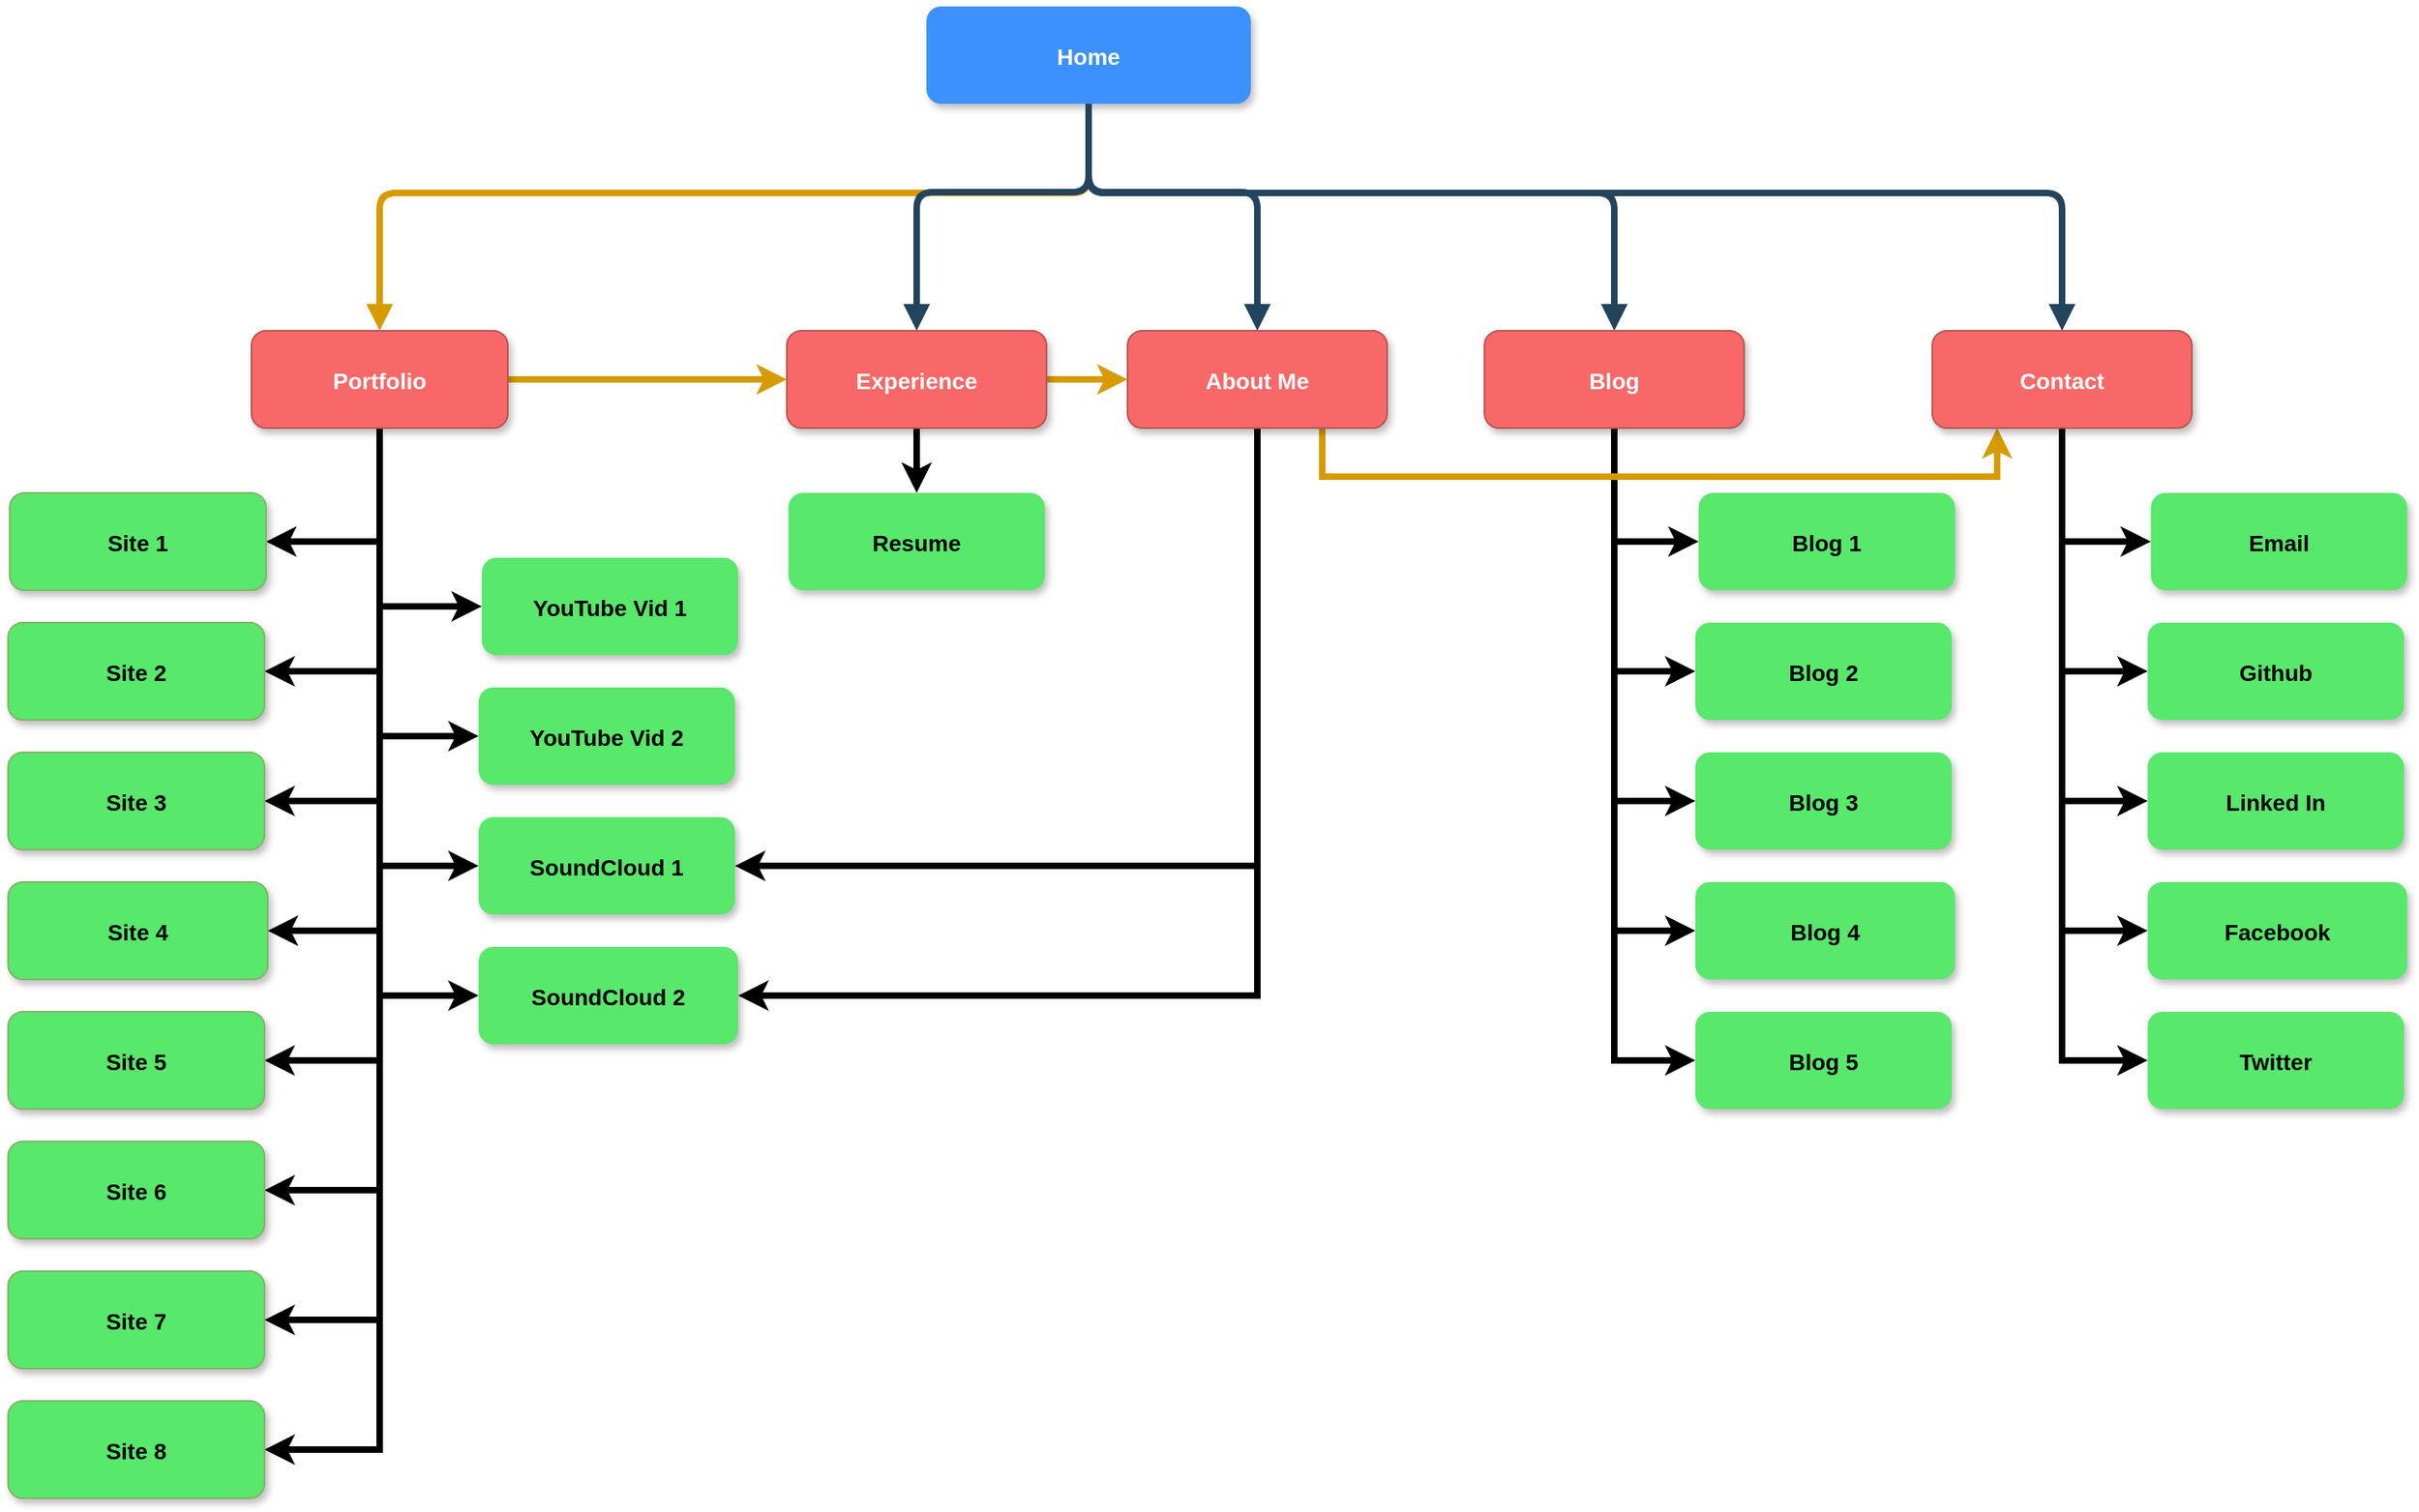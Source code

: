 <mxfile version="14.6.2" type="github">
  <diagram name="Page-1" id="97916047-d0de-89f5-080d-49f4d83e522f">
    <mxGraphModel dx="2037" dy="1147" grid="1" gridSize="10" guides="1" tooltips="1" connect="1" arrows="1" fold="1" page="1" pageScale="1.5" pageWidth="1169" pageHeight="827" background="#ffffff" math="0" shadow="0">
      <root>
        <mxCell id="0" />
        <mxCell id="1" parent="0" />
        <mxCell id="2" value="Home" style="rounded=1;strokeColor=none;shadow=1;gradientColor=none;fontStyle=1;fontColor=#FFFFFF;fontSize=14;fillColor=#3D91FF;align=center;" parent="1" vertex="1">
          <mxGeometry x="746" y="170" width="200" height="60" as="geometry" />
        </mxCell>
        <mxCell id="L7AkWlDN6w4m5jaaapIP-79" style="edgeStyle=orthogonalEdgeStyle;rounded=0;orthogonalLoop=1;jettySize=auto;html=1;exitX=0.5;exitY=1;exitDx=0;exitDy=0;entryX=1;entryY=0.5;entryDx=0;entryDy=0;strokeWidth=4;align=center;" parent="1" source="4" target="L7AkWlDN6w4m5jaaapIP-76" edge="1">
          <mxGeometry relative="1" as="geometry" />
        </mxCell>
        <mxCell id="L7AkWlDN6w4m5jaaapIP-80" style="edgeStyle=orthogonalEdgeStyle;rounded=0;orthogonalLoop=1;jettySize=auto;html=1;exitX=0.5;exitY=1;exitDx=0;exitDy=0;entryX=1;entryY=0.5;entryDx=0;entryDy=0;strokeWidth=4;align=center;" parent="1" source="4" target="L7AkWlDN6w4m5jaaapIP-73" edge="1">
          <mxGeometry relative="1" as="geometry" />
        </mxCell>
        <mxCell id="L7AkWlDN6w4m5jaaapIP-81" style="edgeStyle=orthogonalEdgeStyle;rounded=0;orthogonalLoop=1;jettySize=auto;html=1;exitX=0.5;exitY=1;exitDx=0;exitDy=0;entryX=1;entryY=0.5;entryDx=0;entryDy=0;strokeWidth=4;align=center;" parent="1" source="4" target="L7AkWlDN6w4m5jaaapIP-67" edge="1">
          <mxGeometry relative="1" as="geometry" />
        </mxCell>
        <mxCell id="L7AkWlDN6w4m5jaaapIP-82" style="edgeStyle=orthogonalEdgeStyle;rounded=0;orthogonalLoop=1;jettySize=auto;html=1;exitX=0.5;exitY=1;exitDx=0;exitDy=0;entryX=1;entryY=0.5;entryDx=0;entryDy=0;strokeWidth=4;align=center;" parent="1" source="4" target="L7AkWlDN6w4m5jaaapIP-72" edge="1">
          <mxGeometry relative="1" as="geometry" />
        </mxCell>
        <mxCell id="L7AkWlDN6w4m5jaaapIP-83" style="edgeStyle=orthogonalEdgeStyle;rounded=0;orthogonalLoop=1;jettySize=auto;html=1;exitX=0.5;exitY=1;exitDx=0;exitDy=0;entryX=1;entryY=0.5;entryDx=0;entryDy=0;strokeWidth=4;align=center;" parent="1" source="4" target="L7AkWlDN6w4m5jaaapIP-78" edge="1">
          <mxGeometry relative="1" as="geometry" />
        </mxCell>
        <mxCell id="L7AkWlDN6w4m5jaaapIP-84" style="edgeStyle=orthogonalEdgeStyle;rounded=0;orthogonalLoop=1;jettySize=auto;html=1;exitX=0.5;exitY=1;exitDx=0;exitDy=0;entryX=1;entryY=0.5;entryDx=0;entryDy=0;strokeWidth=4;align=center;" parent="1" source="4" target="L7AkWlDN6w4m5jaaapIP-77" edge="1">
          <mxGeometry relative="1" as="geometry" />
        </mxCell>
        <mxCell id="L7AkWlDN6w4m5jaaapIP-85" style="edgeStyle=orthogonalEdgeStyle;rounded=0;orthogonalLoop=1;jettySize=auto;html=1;exitX=0.5;exitY=1;exitDx=0;exitDy=0;entryX=1;entryY=0.5;entryDx=0;entryDy=0;strokeWidth=4;align=center;" parent="1" source="4" target="L7AkWlDN6w4m5jaaapIP-74" edge="1">
          <mxGeometry relative="1" as="geometry" />
        </mxCell>
        <mxCell id="L7AkWlDN6w4m5jaaapIP-86" style="edgeStyle=orthogonalEdgeStyle;rounded=0;orthogonalLoop=1;jettySize=auto;html=1;exitX=0.5;exitY=1;exitDx=0;exitDy=0;entryX=1;entryY=0.5;entryDx=0;entryDy=0;strokeWidth=4;align=center;" parent="1" source="4" target="L7AkWlDN6w4m5jaaapIP-75" edge="1">
          <mxGeometry relative="1" as="geometry" />
        </mxCell>
        <mxCell id="L7AkWlDN6w4m5jaaapIP-94" value="Resume" style="rounded=1;strokeColor=none;shadow=1;gradientColor=none;fontStyle=1;fontSize=14;fillColor=#58E86B;align=center;" parent="1" vertex="1">
          <mxGeometry x="661" y="470" width="158" height="60" as="geometry" />
        </mxCell>
        <mxCell id="L7AkWlDN6w4m5jaaapIP-95" style="edgeStyle=orthogonalEdgeStyle;rounded=0;orthogonalLoop=1;jettySize=auto;html=1;exitX=0.5;exitY=1;exitDx=0;exitDy=0;strokeWidth=4;align=center;" parent="1" source="6" target="L7AkWlDN6w4m5jaaapIP-94" edge="1">
          <mxGeometry relative="1" as="geometry" />
        </mxCell>
        <mxCell id="L7AkWlDN6w4m5jaaapIP-106" style="edgeStyle=orthogonalEdgeStyle;rounded=0;orthogonalLoop=1;jettySize=auto;html=1;exitX=0.5;exitY=1;exitDx=0;exitDy=0;entryX=0;entryY=0.5;entryDx=0;entryDy=0;strokeWidth=4;align=center;" parent="1" source="L7AkWlDN6w4m5jaaapIP-56" target="L7AkWlDN6w4m5jaaapIP-99" edge="1">
          <mxGeometry relative="1" as="geometry" />
        </mxCell>
        <mxCell id="L7AkWlDN6w4m5jaaapIP-107" style="edgeStyle=orthogonalEdgeStyle;rounded=0;orthogonalLoop=1;jettySize=auto;html=1;exitX=0.5;exitY=1;exitDx=0;exitDy=0;entryX=0;entryY=0.5;entryDx=0;entryDy=0;strokeWidth=4;align=center;" parent="1" source="L7AkWlDN6w4m5jaaapIP-56" target="L7AkWlDN6w4m5jaaapIP-98" edge="1">
          <mxGeometry relative="1" as="geometry" />
        </mxCell>
        <mxCell id="L7AkWlDN6w4m5jaaapIP-108" style="edgeStyle=orthogonalEdgeStyle;rounded=0;orthogonalLoop=1;jettySize=auto;html=1;exitX=0.5;exitY=1;exitDx=0;exitDy=0;entryX=0;entryY=0.5;entryDx=0;entryDy=0;strokeWidth=4;align=center;" parent="1" source="L7AkWlDN6w4m5jaaapIP-56" target="L7AkWlDN6w4m5jaaapIP-96" edge="1">
          <mxGeometry relative="1" as="geometry" />
        </mxCell>
        <mxCell id="L7AkWlDN6w4m5jaaapIP-109" style="edgeStyle=orthogonalEdgeStyle;rounded=0;orthogonalLoop=1;jettySize=auto;html=1;exitX=0.5;exitY=1;exitDx=0;exitDy=0;entryX=0;entryY=0.5;entryDx=0;entryDy=0;strokeWidth=4;align=center;" parent="1" source="L7AkWlDN6w4m5jaaapIP-56" target="L7AkWlDN6w4m5jaaapIP-97" edge="1">
          <mxGeometry relative="1" as="geometry" />
        </mxCell>
        <mxCell id="L7AkWlDN6w4m5jaaapIP-110" style="edgeStyle=orthogonalEdgeStyle;rounded=0;orthogonalLoop=1;jettySize=auto;html=1;exitX=0.5;exitY=1;exitDx=0;exitDy=0;entryX=0;entryY=0.5;entryDx=0;entryDy=0;strokeWidth=4;align=center;" parent="1" source="L7AkWlDN6w4m5jaaapIP-56" target="L7AkWlDN6w4m5jaaapIP-100" edge="1">
          <mxGeometry relative="1" as="geometry" />
        </mxCell>
        <mxCell id="L7AkWlDN6w4m5jaaapIP-61" value="" style="edgeStyle=elbowEdgeStyle;elbow=vertical;strokeWidth=4;endArrow=block;endFill=1;fontStyle=1;strokeColor=#d79b00;exitX=0.5;exitY=1;exitDx=0;exitDy=0;entryX=0.5;entryY=0;entryDx=0;entryDy=0;align=center;fillColor=#ffe6cc;" parent="1" source="2" target="4" edge="1">
          <mxGeometry x="81" y="125.5" width="100" height="100" as="geometry">
            <mxPoint x="831" y="230" as="sourcePoint" />
            <mxPoint x="224" y="430" as="targetPoint" />
            <Array as="points">
              <mxPoint x="551" y="285" />
              <mxPoint x="639" y="280" />
              <mxPoint x="659" y="280" />
            </Array>
          </mxGeometry>
        </mxCell>
        <mxCell id="L7AkWlDN6w4m5jaaapIP-60" value="" style="edgeStyle=elbowEdgeStyle;elbow=vertical;strokeWidth=4;endArrow=block;endFill=1;fontStyle=1;strokeColor=#23445D;exitX=0.5;exitY=1;exitDx=0;exitDy=0;entryX=0.5;entryY=0;entryDx=0;entryDy=0;align=center;" parent="1" source="2" target="6" edge="1">
          <mxGeometry x="-268" y="130" width="100" height="100" as="geometry">
            <mxPoint x="844" y="230" as="sourcePoint" />
            <mxPoint x="982" y="420" as="targetPoint" />
            <Array as="points">
              <mxPoint x="852" y="284.5" />
              <mxPoint x="482" y="284.5" />
              <mxPoint x="482" y="394.5" />
              <mxPoint x="772" y="260" />
            </Array>
          </mxGeometry>
        </mxCell>
        <mxCell id="33" value="" style="edgeStyle=elbowEdgeStyle;elbow=vertical;strokeWidth=4;endArrow=block;endFill=1;fontStyle=1;strokeColor=#23445D;exitX=0.5;exitY=1;exitDx=0;exitDy=0;align=center;" parent="1" source="2" target="7" edge="1">
          <mxGeometry x="-266" y="130" width="100" height="100" as="geometry">
            <mxPoint x="844" y="234.5" as="sourcePoint" />
            <mxPoint x="-166" y="130" as="targetPoint" />
            <Array as="points">
              <mxPoint x="854" y="284.5" />
              <mxPoint x="484" y="284.5" />
              <mxPoint x="484" y="394.5" />
              <mxPoint x="774" y="260" />
            </Array>
          </mxGeometry>
        </mxCell>
        <mxCell id="L7AkWlDN6w4m5jaaapIP-63" value="" style="edgeStyle=elbowEdgeStyle;elbow=vertical;strokeWidth=4;endArrow=block;endFill=1;fontStyle=1;strokeColor=#23445D;entryX=0.5;entryY=0;entryDx=0;entryDy=0;align=center;" parent="1" source="2" target="L7AkWlDN6w4m5jaaapIP-56" edge="1">
          <mxGeometry x="89" y="135.5" width="100" height="100" as="geometry">
            <mxPoint x="844" y="230" as="sourcePoint" />
            <mxPoint x="1442" y="420" as="targetPoint" />
            <Array as="points">
              <mxPoint x="1142" y="285" />
              <mxPoint x="647" y="290" />
              <mxPoint x="667" y="290" />
            </Array>
          </mxGeometry>
        </mxCell>
        <mxCell id="L7AkWlDN6w4m5jaaapIP-62" value="" style="edgeStyle=elbowEdgeStyle;elbow=vertical;strokeWidth=4;endArrow=block;endFill=1;fontStyle=1;strokeColor=#23445D;align=center;" parent="1" target="L7AkWlDN6w4m5jaaapIP-57" edge="1">
          <mxGeometry x="91" y="135.5" width="100" height="100" as="geometry">
            <mxPoint x="846" y="230" as="sourcePoint" />
            <mxPoint x="273" y="430" as="targetPoint" />
            <Array as="points">
              <mxPoint x="1144" y="285" />
              <mxPoint x="649" y="290" />
              <mxPoint x="669" y="290" />
            </Array>
          </mxGeometry>
        </mxCell>
        <mxCell id="R9OJR6wNhVc7U-dlLN-b-42" style="edgeStyle=orthogonalEdgeStyle;rounded=0;orthogonalLoop=1;jettySize=auto;html=1;exitX=0.5;exitY=1;exitDx=0;exitDy=0;entryX=1;entryY=0.5;entryDx=0;entryDy=0;strokeWidth=4;" edge="1" parent="1" source="7" target="L7AkWlDN6w4m5jaaapIP-124">
          <mxGeometry relative="1" as="geometry" />
        </mxCell>
        <mxCell id="R9OJR6wNhVc7U-dlLN-b-43" style="edgeStyle=orthogonalEdgeStyle;rounded=0;orthogonalLoop=1;jettySize=auto;html=1;exitX=0.5;exitY=1;exitDx=0;exitDy=0;entryX=1;entryY=0.5;entryDx=0;entryDy=0;strokeWidth=4;" edge="1" parent="1" source="7" target="L7AkWlDN6w4m5jaaapIP-125">
          <mxGeometry relative="1" as="geometry" />
        </mxCell>
        <mxCell id="R9OJR6wNhVc7U-dlLN-b-46" style="edgeStyle=orthogonalEdgeStyle;rounded=0;orthogonalLoop=1;jettySize=auto;html=1;exitX=0.75;exitY=1;exitDx=0;exitDy=0;entryX=0.25;entryY=1;entryDx=0;entryDy=0;strokeWidth=4;fillColor=#ffe6cc;strokeColor=#d79b00;" edge="1" parent="1" source="7" target="L7AkWlDN6w4m5jaaapIP-57">
          <mxGeometry relative="1" as="geometry">
            <Array as="points">
              <mxPoint x="990" y="460" />
              <mxPoint x="1406" y="460" />
            </Array>
          </mxGeometry>
        </mxCell>
        <mxCell id="7" value="About Me" style="rounded=1;strokeColor=#b85450;shadow=1;fontStyle=1;fontSize=14;fillColor=#F86868;fontColor=#FFFFFF;align=center;" parent="1" vertex="1">
          <mxGeometry x="870" y="370" width="160" height="60" as="geometry" />
        </mxCell>
        <mxCell id="L7AkWlDN6w4m5jaaapIP-56" value="Blog" style="rounded=1;strokeColor=#b85450;shadow=1;fontStyle=1;fontSize=14;fillColor=#F86868;fontColor=#FFFFFF;align=center;" parent="1" vertex="1">
          <mxGeometry x="1090" y="370" width="160" height="60" as="geometry" />
        </mxCell>
        <mxCell id="R9OJR6wNhVc7U-dlLN-b-37" style="edgeStyle=orthogonalEdgeStyle;rounded=0;orthogonalLoop=1;jettySize=auto;html=1;exitX=0.5;exitY=1;exitDx=0;exitDy=0;entryX=0;entryY=0.5;entryDx=0;entryDy=0;strokeWidth=4;" edge="1" parent="1" source="L7AkWlDN6w4m5jaaapIP-57" target="L7AkWlDN6w4m5jaaapIP-117">
          <mxGeometry relative="1" as="geometry" />
        </mxCell>
        <mxCell id="R9OJR6wNhVc7U-dlLN-b-38" style="edgeStyle=orthogonalEdgeStyle;rounded=0;orthogonalLoop=1;jettySize=auto;html=1;exitX=0.5;exitY=1;exitDx=0;exitDy=0;entryX=0;entryY=0.5;entryDx=0;entryDy=0;strokeWidth=4;" edge="1" parent="1" source="L7AkWlDN6w4m5jaaapIP-57" target="L7AkWlDN6w4m5jaaapIP-116">
          <mxGeometry relative="1" as="geometry" />
        </mxCell>
        <mxCell id="R9OJR6wNhVc7U-dlLN-b-39" style="edgeStyle=orthogonalEdgeStyle;rounded=0;orthogonalLoop=1;jettySize=auto;html=1;exitX=0.5;exitY=1;exitDx=0;exitDy=0;entryX=0;entryY=0.5;entryDx=0;entryDy=0;strokeWidth=4;" edge="1" parent="1" source="L7AkWlDN6w4m5jaaapIP-57" target="L7AkWlDN6w4m5jaaapIP-114">
          <mxGeometry relative="1" as="geometry" />
        </mxCell>
        <mxCell id="R9OJR6wNhVc7U-dlLN-b-40" style="edgeStyle=orthogonalEdgeStyle;rounded=0;orthogonalLoop=1;jettySize=auto;html=1;exitX=0.5;exitY=1;exitDx=0;exitDy=0;entryX=0;entryY=0.5;entryDx=0;entryDy=0;strokeWidth=4;" edge="1" parent="1" source="L7AkWlDN6w4m5jaaapIP-57" target="L7AkWlDN6w4m5jaaapIP-115">
          <mxGeometry relative="1" as="geometry" />
        </mxCell>
        <mxCell id="R9OJR6wNhVc7U-dlLN-b-41" style="edgeStyle=orthogonalEdgeStyle;rounded=0;orthogonalLoop=1;jettySize=auto;html=1;exitX=0.5;exitY=1;exitDx=0;exitDy=0;entryX=0;entryY=0.5;entryDx=0;entryDy=0;strokeWidth=4;" edge="1" parent="1" source="L7AkWlDN6w4m5jaaapIP-57" target="L7AkWlDN6w4m5jaaapIP-129">
          <mxGeometry relative="1" as="geometry" />
        </mxCell>
        <mxCell id="L7AkWlDN6w4m5jaaapIP-57" value="Contact" style="rounded=1;strokeColor=#b85450;shadow=1;fontStyle=1;fontSize=14;fillColor=#F86868;fontColor=#FFFFFF;align=center;" parent="1" vertex="1">
          <mxGeometry x="1366" y="370" width="160" height="60" as="geometry" />
        </mxCell>
        <mxCell id="R9OJR6wNhVc7U-dlLN-b-45" style="edgeStyle=orthogonalEdgeStyle;rounded=0;orthogonalLoop=1;jettySize=auto;html=1;exitX=1;exitY=0.5;exitDx=0;exitDy=0;entryX=0;entryY=0.5;entryDx=0;entryDy=0;strokeWidth=4;fillColor=#ffe6cc;strokeColor=#d79b00;" edge="1" parent="1" source="6" target="7">
          <mxGeometry relative="1" as="geometry" />
        </mxCell>
        <mxCell id="6" value="Experience" style="rounded=1;strokeColor=#b85450;shadow=1;fontStyle=1;fontSize=14;fillColor=#F86868;fontColor=#FFFFFF;align=center;" parent="1" vertex="1">
          <mxGeometry x="660" y="370" width="160" height="60" as="geometry" />
        </mxCell>
        <mxCell id="R9OJR6wNhVc7U-dlLN-b-33" style="edgeStyle=orthogonalEdgeStyle;rounded=0;orthogonalLoop=1;jettySize=auto;html=1;exitX=0.5;exitY=1;exitDx=0;exitDy=0;entryX=0;entryY=0.5;entryDx=0;entryDy=0;strokeWidth=4;" edge="1" parent="1" source="4" target="L7AkWlDN6w4m5jaaapIP-127">
          <mxGeometry relative="1" as="geometry" />
        </mxCell>
        <mxCell id="R9OJR6wNhVc7U-dlLN-b-34" style="edgeStyle=orthogonalEdgeStyle;rounded=0;orthogonalLoop=1;jettySize=auto;html=1;exitX=0.5;exitY=1;exitDx=0;exitDy=0;entryX=0;entryY=0.5;entryDx=0;entryDy=0;strokeWidth=4;" edge="1" parent="1" source="4" target="L7AkWlDN6w4m5jaaapIP-126">
          <mxGeometry relative="1" as="geometry" />
        </mxCell>
        <mxCell id="R9OJR6wNhVc7U-dlLN-b-35" style="edgeStyle=orthogonalEdgeStyle;rounded=0;orthogonalLoop=1;jettySize=auto;html=1;exitX=0.5;exitY=1;exitDx=0;exitDy=0;entryX=0;entryY=0.5;entryDx=0;entryDy=0;strokeWidth=4;" edge="1" parent="1" source="4" target="L7AkWlDN6w4m5jaaapIP-124">
          <mxGeometry relative="1" as="geometry" />
        </mxCell>
        <mxCell id="R9OJR6wNhVc7U-dlLN-b-36" style="edgeStyle=orthogonalEdgeStyle;rounded=0;orthogonalLoop=1;jettySize=auto;html=1;exitX=0.5;exitY=1;exitDx=0;exitDy=0;entryX=0;entryY=0.5;entryDx=0;entryDy=0;strokeWidth=4;" edge="1" parent="1" source="4" target="L7AkWlDN6w4m5jaaapIP-125">
          <mxGeometry relative="1" as="geometry" />
        </mxCell>
        <mxCell id="R9OJR6wNhVc7U-dlLN-b-44" style="edgeStyle=orthogonalEdgeStyle;rounded=0;orthogonalLoop=1;jettySize=auto;html=1;exitX=1;exitY=0.5;exitDx=0;exitDy=0;strokeWidth=4;fillColor=#ffe6cc;strokeColor=#d79b00;" edge="1" parent="1" source="4" target="6">
          <mxGeometry relative="1" as="geometry" />
        </mxCell>
        <mxCell id="4" value="Portfolio" style="rounded=1;strokeColor=#b85450;shadow=1;fontStyle=1;fontSize=14;fillColor=#F86868;fontColor=#FFFFFF;align=center;" parent="1" vertex="1">
          <mxGeometry x="330" y="370" width="158" height="60" as="geometry" />
        </mxCell>
        <mxCell id="L7AkWlDN6w4m5jaaapIP-67" value="Site 3" style="rounded=1;strokeColor=#82b366;shadow=1;fontStyle=1;fontSize=14;fillColor=#58E86B;align=center;" parent="1" vertex="1">
          <mxGeometry x="180" y="630" width="158" height="60" as="geometry" />
        </mxCell>
        <mxCell id="L7AkWlDN6w4m5jaaapIP-72" value="Site 4" style="rounded=1;strokeColor=#82b366;shadow=1;fontStyle=1;fontSize=14;fillColor=#58E86B;align=center;" parent="1" vertex="1">
          <mxGeometry x="180" y="710" width="160" height="60" as="geometry" />
        </mxCell>
        <mxCell id="L7AkWlDN6w4m5jaaapIP-73" value="Site 2" style="rounded=1;strokeColor=#82b366;shadow=1;fontStyle=1;fontSize=14;fillColor=#58E86B;align=center;" parent="1" vertex="1">
          <mxGeometry x="180" y="550" width="158" height="60" as="geometry" />
        </mxCell>
        <mxCell id="L7AkWlDN6w4m5jaaapIP-74" value="Site 7" style="rounded=1;strokeColor=#82b366;shadow=1;fontStyle=1;fontSize=14;fillColor=#58E86B;align=center;" parent="1" vertex="1">
          <mxGeometry x="180" y="950" width="158" height="60" as="geometry" />
        </mxCell>
        <mxCell id="L7AkWlDN6w4m5jaaapIP-75" value="Site 8" style="rounded=1;strokeColor=#82b366;shadow=1;fontStyle=1;fontSize=14;fillColor=#58E86B;align=center;" parent="1" vertex="1">
          <mxGeometry x="180" y="1030" width="158" height="60" as="geometry" />
        </mxCell>
        <mxCell id="L7AkWlDN6w4m5jaaapIP-76" value="Site 1" style="rounded=1;strokeColor=#82b366;shadow=1;fontStyle=1;fontSize=14;fillColor=#58E86B;align=center;" parent="1" vertex="1">
          <mxGeometry x="181" y="470" width="158" height="60" as="geometry" />
        </mxCell>
        <mxCell id="L7AkWlDN6w4m5jaaapIP-77" value="Site 6" style="rounded=1;strokeColor=#82b366;shadow=1;fontStyle=1;fontSize=14;fillColor=#58E86B;align=center;" parent="1" vertex="1">
          <mxGeometry x="180" y="870" width="158" height="60" as="geometry" />
        </mxCell>
        <mxCell id="L7AkWlDN6w4m5jaaapIP-78" value="Site 5" style="rounded=1;strokeColor=#82b366;shadow=1;fontStyle=1;fontSize=14;fillColor=#58E86B;align=center;" parent="1" vertex="1">
          <mxGeometry x="180" y="790" width="158" height="60" as="geometry" />
        </mxCell>
        <mxCell id="L7AkWlDN6w4m5jaaapIP-124" value="SoundCloud 1" style="rounded=1;strokeColor=none;shadow=1;gradientColor=none;fontStyle=1;fontSize=14;fillColor=#58E86B;align=center;" parent="1" vertex="1">
          <mxGeometry x="470" y="670" width="158" height="60" as="geometry" />
        </mxCell>
        <mxCell id="L7AkWlDN6w4m5jaaapIP-125" value="SoundCloud 2" style="rounded=1;strokeColor=none;shadow=1;gradientColor=none;fontStyle=1;fontSize=14;fillColor=#58E86B;align=center;" parent="1" vertex="1">
          <mxGeometry x="470" y="750" width="160" height="60" as="geometry" />
        </mxCell>
        <mxCell id="L7AkWlDN6w4m5jaaapIP-126" value="YouTube Vid 2" style="rounded=1;strokeColor=none;shadow=1;gradientColor=none;fontStyle=1;fontSize=14;fillColor=#58E86B;align=center;" parent="1" vertex="1">
          <mxGeometry x="470" y="590" width="158" height="60" as="geometry" />
        </mxCell>
        <mxCell id="L7AkWlDN6w4m5jaaapIP-127" value="YouTube Vid 1" style="rounded=1;strokeColor=none;shadow=1;gradientColor=none;fontStyle=1;fontSize=14;fillColor=#58E86B;align=center;" parent="1" vertex="1">
          <mxGeometry x="472" y="510" width="158" height="60" as="geometry" />
        </mxCell>
        <mxCell id="L7AkWlDN6w4m5jaaapIP-96" value="Blog 3" style="rounded=1;strokeColor=none;shadow=1;gradientColor=none;fontStyle=1;fontSize=14;fillColor=#58E86B;align=center;" parent="1" vertex="1">
          <mxGeometry x="1220" y="630" width="158" height="60" as="geometry" />
        </mxCell>
        <mxCell id="L7AkWlDN6w4m5jaaapIP-97" value="Blog 4" style="rounded=1;strokeColor=none;shadow=1;gradientColor=none;fontStyle=1;fontSize=14;fillColor=#58E86B;align=center;" parent="1" vertex="1">
          <mxGeometry x="1220" y="710" width="160" height="60" as="geometry" />
        </mxCell>
        <mxCell id="L7AkWlDN6w4m5jaaapIP-98" value="Blog 2" style="rounded=1;strokeColor=none;shadow=1;gradientColor=none;fontStyle=1;fontSize=14;fillColor=#58E86B;align=center;" parent="1" vertex="1">
          <mxGeometry x="1220" y="550" width="158" height="60" as="geometry" />
        </mxCell>
        <mxCell id="L7AkWlDN6w4m5jaaapIP-99" value="Blog 1" style="rounded=1;strokeColor=none;shadow=1;gradientColor=none;fontStyle=1;fontSize=14;fillColor=#58E86B;align=center;" parent="1" vertex="1">
          <mxGeometry x="1222" y="470" width="158" height="60" as="geometry" />
        </mxCell>
        <mxCell id="L7AkWlDN6w4m5jaaapIP-100" value="Blog 5" style="rounded=1;strokeColor=none;shadow=1;gradientColor=none;fontStyle=1;fontSize=14;fillColor=#58E86B;align=center;" parent="1" vertex="1">
          <mxGeometry x="1220" y="790" width="158" height="60" as="geometry" />
        </mxCell>
        <mxCell id="L7AkWlDN6w4m5jaaapIP-114" value="Linked In" style="rounded=1;strokeColor=none;shadow=1;gradientColor=none;fontStyle=1;fontSize=14;fillColor=#58E86B;align=center;" parent="1" vertex="1">
          <mxGeometry x="1498.75" y="630" width="158" height="60" as="geometry" />
        </mxCell>
        <mxCell id="L7AkWlDN6w4m5jaaapIP-115" value="Facebook" style="rounded=1;strokeColor=none;shadow=1;gradientColor=none;fontStyle=1;fontSize=14;fillColor=#58E86B;align=center;" parent="1" vertex="1">
          <mxGeometry x="1498.75" y="710" width="160" height="60" as="geometry" />
        </mxCell>
        <mxCell id="L7AkWlDN6w4m5jaaapIP-116" value="Github" style="rounded=1;strokeColor=none;shadow=1;gradientColor=none;fontStyle=1;fontSize=14;fillColor=#58E86B;align=center;" parent="1" vertex="1">
          <mxGeometry x="1498.75" y="550" width="158" height="60" as="geometry" />
        </mxCell>
        <mxCell id="L7AkWlDN6w4m5jaaapIP-117" value="Email" style="rounded=1;strokeColor=none;shadow=1;gradientColor=none;fontStyle=1;fontSize=14;fillColor=#58E86B;align=center;" parent="1" vertex="1">
          <mxGeometry x="1500.75" y="470" width="158" height="60" as="geometry" />
        </mxCell>
        <mxCell id="L7AkWlDN6w4m5jaaapIP-129" value="Twitter" style="rounded=1;strokeColor=none;shadow=1;gradientColor=none;fontStyle=1;fontSize=14;fillColor=#58E86B;align=center;" parent="1" vertex="1">
          <mxGeometry x="1498.75" y="790" width="158" height="60" as="geometry" />
        </mxCell>
      </root>
    </mxGraphModel>
  </diagram>
</mxfile>

